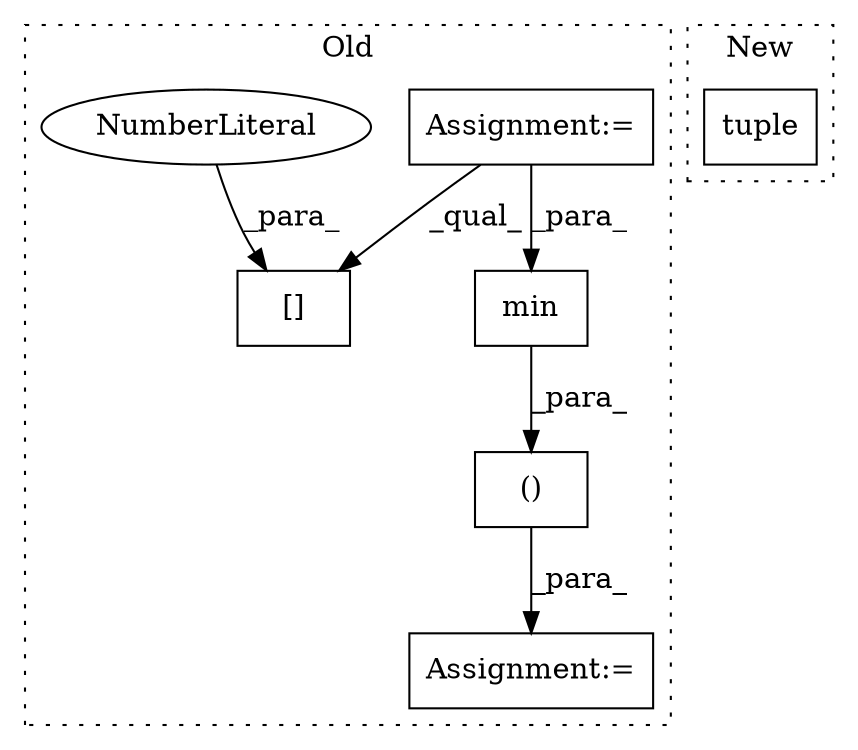 digraph G {
subgraph cluster0 {
1 [label="min" a="32" s="14840,14879" l="4,1" shape="box"];
3 [label="Assignment:=" a="7" s="14834" l="6" shape="box"];
4 [label="Assignment:=" a="7" s="14790" l="1" shape="box"];
5 [label="[]" a="2" s="14844,14852" l="7,1" shape="box"];
6 [label="()" a="106" s="14840" l="93" shape="box"];
7 [label="NumberLiteral" a="34" s="14851" l="1" shape="ellipse"];
label = "Old";
style="dotted";
}
subgraph cluster1 {
2 [label="tuple" a="32" s="15905,15917" l="6,1" shape="box"];
label = "New";
style="dotted";
}
1 -> 6 [label="_para_"];
4 -> 1 [label="_para_"];
4 -> 5 [label="_qual_"];
6 -> 3 [label="_para_"];
7 -> 5 [label="_para_"];
}